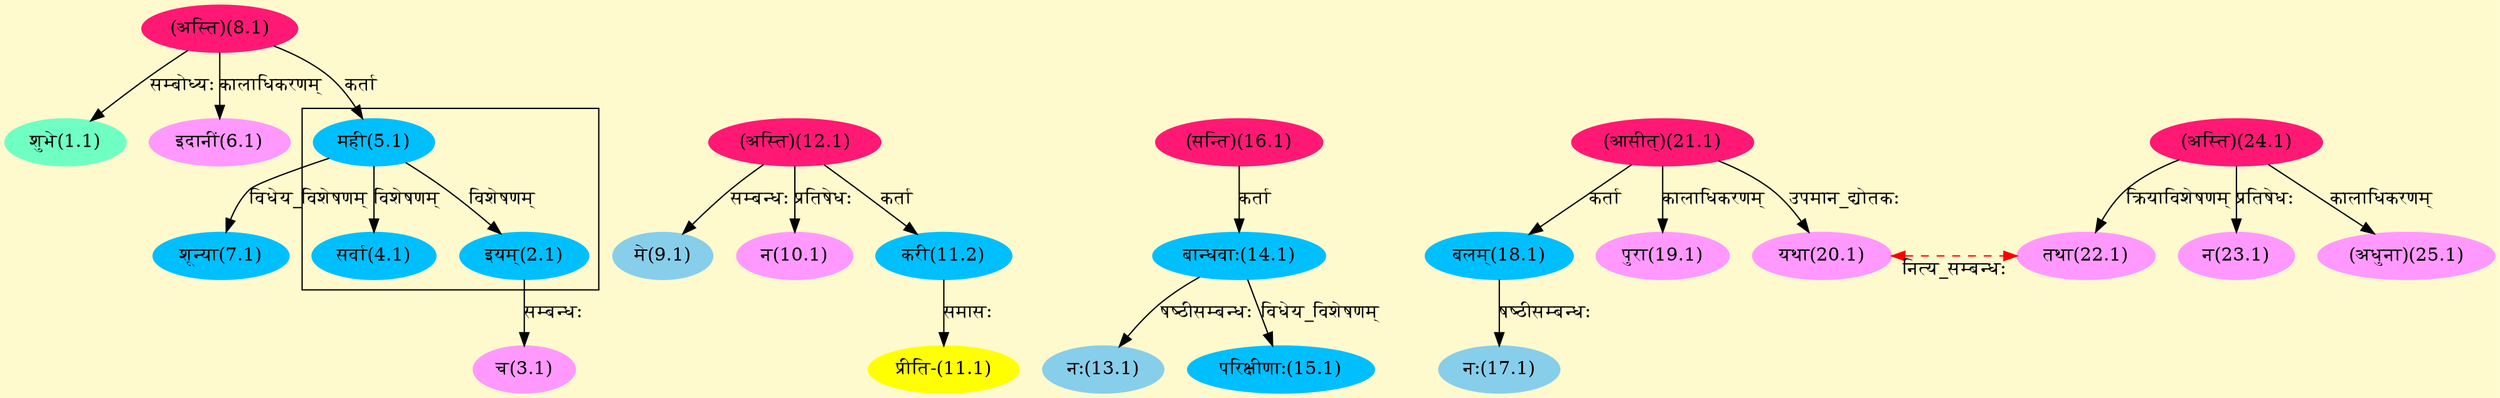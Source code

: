 digraph G{
rankdir=BT;
 compound=true;
 bgcolor="lemonchiffon1";

subgraph cluster_1{
Node2_1 [style=filled, color="#00BFFF" label = "इयम्(2.1)"]
Node5_1 [style=filled, color="#00BFFF" label = "मही(5.1)"]
Node4_1 [style=filled, color="#00BFFF" label = "सर्वा(4.1)"]

}
Node1_1 [style=filled, color="#6FFFC3" label = "शुभे(1.1)"]
Node8_1 [style=filled, color="#FF1975" label = "(अस्ति)(8.1)"]
Node3_1 [style=filled, color="#FF99FF" label = "च(3.1)"]
Node2_1 [style=filled, color="#00BFFF" label = "इयम्(2.1)"]
Node5_1 [style=filled, color="#00BFFF" label = "मही(5.1)"]
Node6_1 [style=filled, color="#FF99FF" label = "इदानीं(6.1)"]
Node7_1 [style=filled, color="#00BFFF" label = "शून्या(7.1)"]
Node9_1 [style=filled, color="#87CEEB" label = "मे(9.1)"]
Node12_1 [style=filled, color="#FF1975" label = "(अस्ति)(12.1)"]
Node10_1 [style=filled, color="#FF99FF" label = "न(10.1)"]
Node11_1 [style=filled, color="#FFFF00" label = "प्रीति-(11.1)"]
Node11_2 [style=filled, color="#00BFFF" label = "करी(11.2)"]
Node13_1 [style=filled, color="#87CEEB" label = "नः(13.1)"]
Node14_1 [style=filled, color="#00BFFF" label = "बान्धवाः(14.1)"]
Node16_1 [style=filled, color="#FF1975" label = "(सन्ति)(16.1)"]
Node15_1 [style=filled, color="#00BFFF" label = "परिक्षीणाः(15.1)"]
Node17_1 [style=filled, color="#87CEEB" label = "नः(17.1)"]
Node18_1 [style=filled, color="#00BFFF" label = "बलम्(18.1)"]
Node21_1 [style=filled, color="#FF1975" label = "(आसीत्)(21.1)"]
Node19_1 [style=filled, color="#FF99FF" label = "पुरा(19.1)"]
Node20_1 [style=filled, color="#FF99FF" label = "यथा(20.1)"]
Node22_1 [style=filled, color="#FF99FF" label = "तथा(22.1)"]
Node [style=filled, color="" label = "()"]
Node24_1 [style=filled, color="#FF1975" label = "(अस्ति)(24.1)"]
Node23_1 [style=filled, color="#FF99FF" label = "न(23.1)"]
Node25_1 [style=filled, color="#FF99FF" label = "(अधुना)(25.1)"]
{rank = same; Node20_1; Node22_1;}
/* Start of Relations section */

Node1_1 -> Node8_1 [  label="सम्बोध्यः"  dir="back" ]
Node2_1 -> Node5_1 [  label="विशेषणम्"  dir="back" ]
Node3_1 -> Node2_1 [  label="सम्बन्धः"  dir="back" ]
Node4_1 -> Node5_1 [  label="विशेषणम्"  dir="back" ]
Node5_1 -> Node8_1 [  label="कर्ता"  dir="back" ]
Node6_1 -> Node8_1 [  label="कालाधिकरणम्"  dir="back" ]
Node7_1 -> Node5_1 [  label="विधेय_विशेषणम्"  dir="back" ]
Node9_1 -> Node12_1 [  label="सम्बन्धः"  dir="back" ]
Node10_1 -> Node12_1 [  label="प्रतिषेधः"  dir="back" ]
Node11_1 -> Node11_2 [  label="समासः"  dir="back" ]
Node11_2 -> Node12_1 [  label="कर्ता"  dir="back" ]
Node13_1 -> Node14_1 [  label="षष्ठीसम्बन्धः"  dir="back" ]
Node14_1 -> Node16_1 [  label="कर्ता"  dir="back" ]
Node15_1 -> Node14_1 [  label="विधेय_विशेषणम्"  dir="back" ]
Node17_1 -> Node18_1 [  label="षष्ठीसम्बन्धः"  dir="back" ]
Node18_1 -> Node21_1 [  label="कर्ता"  dir="back" ]
Node19_1 -> Node21_1 [  label="कालाधिकरणम्"  dir="back" ]
Node20_1 -> Node21_1 [  label="उपमान_द्योतकः"  dir="back" ]
Node20_1 -> Node22_1 [ style=dashed color="red" label="नित्य_सम्बन्धः"  dir="both" ]
Node22_1 -> Node24_1 [  label="क्रियाविशेषणम्"  dir="back" ]
Node23_1 -> Node24_1 [  label="प्रतिषेधः"  dir="back" ]
Node25_1 -> Node24_1 [  label="कालाधिकरणम्"  dir="back" ]
}
